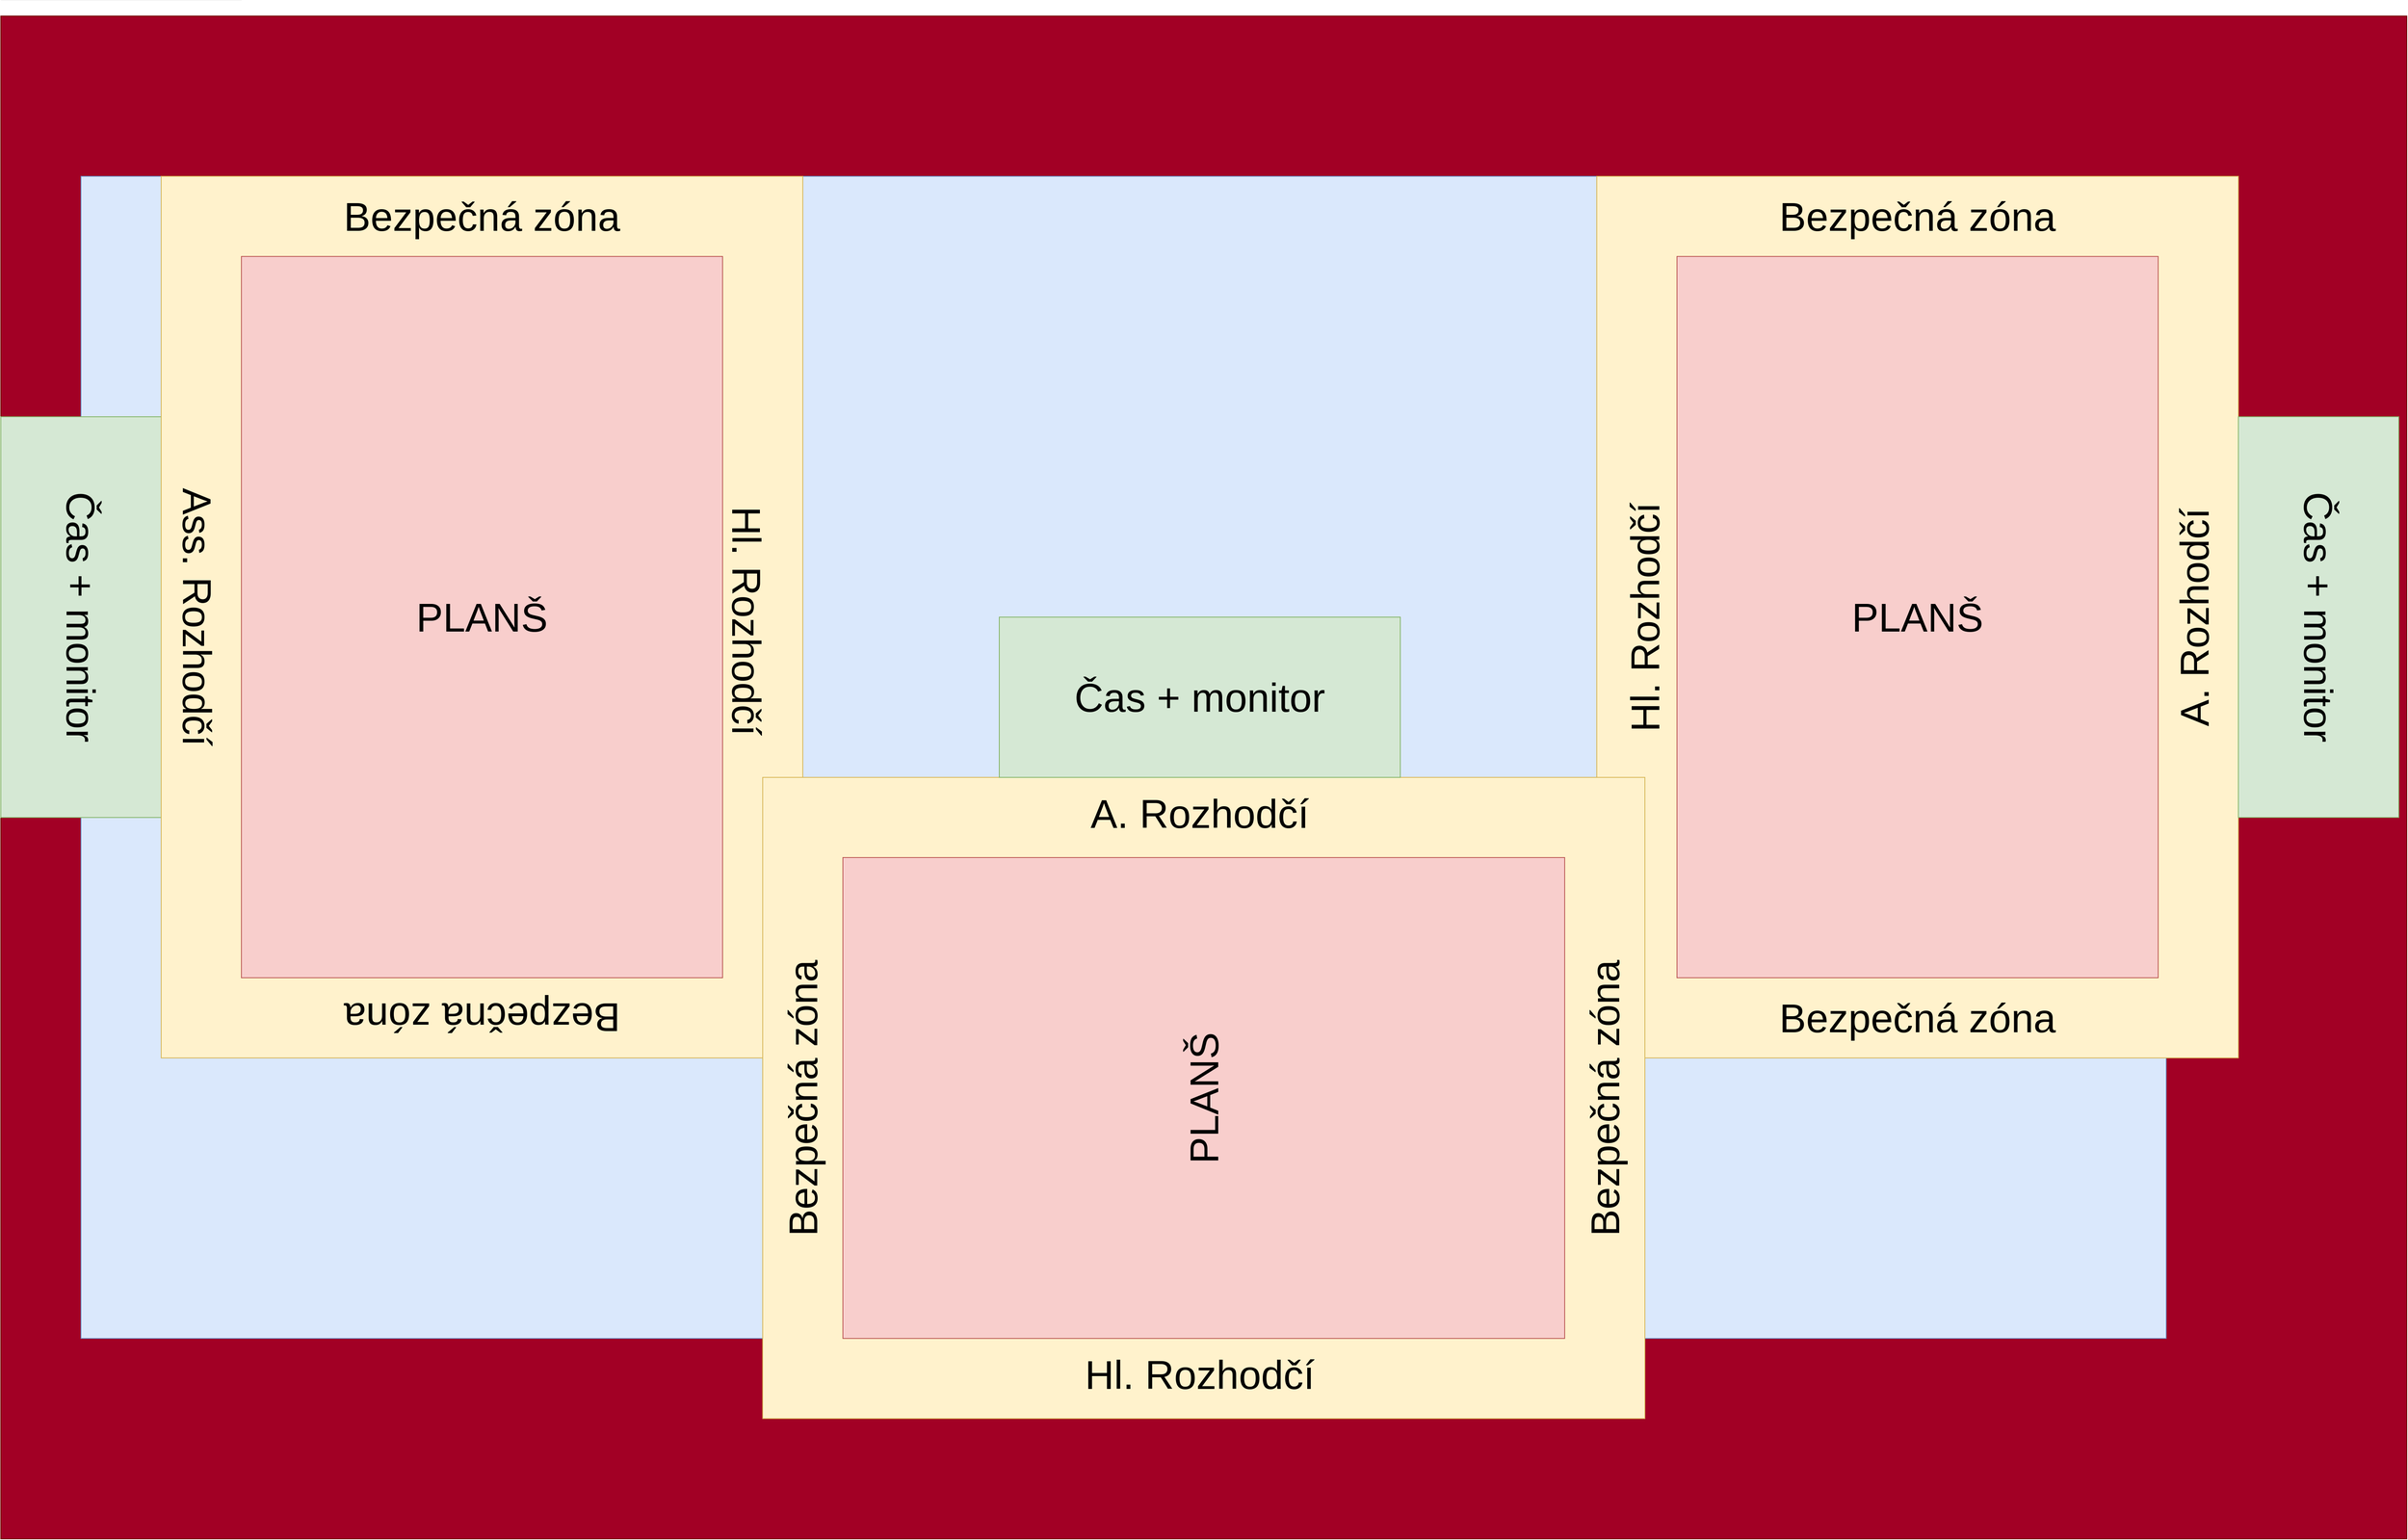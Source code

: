 <mxfile version="20.5.3" type="github">
  <diagram id="08YenDplq9UsqYFHCo5K" name="Page-1">
    <mxGraphModel dx="7110" dy="3760" grid="1" gridSize="10" guides="1" tooltips="1" connect="1" arrows="1" fold="1" page="1" pageScale="1" pageWidth="850" pageHeight="1100" math="0" shadow="0">
      <root>
        <mxCell id="0" />
        <mxCell id="1" parent="0" />
        <mxCell id="al4bqWJlzuH9806lrm2l-15" value="" style="endArrow=none;html=1;rounded=0;strokeWidth=0;jumpSize=1;fontSize=50;" edge="1" parent="1">
          <mxGeometry width="50" height="50" relative="1" as="geometry">
            <mxPoint x="570" y="240" as="sourcePoint" />
            <mxPoint x="270" y="240" as="targetPoint" />
          </mxGeometry>
        </mxCell>
        <mxCell id="lPb1vsHlnh0c0KSsLltw-51" value="" style="rounded=0;whiteSpace=wrap;html=1;fontSize=50;fillColor=#a20025;fontColor=#ffffff;strokeColor=#6F0000;" parent="1" vertex="1">
          <mxGeometry x="270" y="260" width="3000" height="1900" as="geometry" />
        </mxCell>
        <mxCell id="lPb1vsHlnh0c0KSsLltw-1" value="" style="rounded=0;whiteSpace=wrap;html=1;fillColor=#dae8fc;strokeColor=#6c8ebf;fontSize=50;" parent="1" vertex="1">
          <mxGeometry x="370" y="460" width="2600" height="1450" as="geometry" />
        </mxCell>
        <mxCell id="al4bqWJlzuH9806lrm2l-22" value="" style="group" vertex="1" connectable="0" parent="1">
          <mxGeometry x="270" y="460" width="1000" height="1100" as="geometry" />
        </mxCell>
        <mxCell id="al4bqWJlzuH9806lrm2l-20" value="&lt;font style=&quot;font-size: 50px;&quot;&gt;Čas + monitor&lt;/font&gt;" style="rounded=0;whiteSpace=wrap;html=1;rotation=90;fillColor=#d5e8d4;strokeColor=#82b366;verticalAlign=middle;fontSize=50;" vertex="1" parent="al4bqWJlzuH9806lrm2l-22">
          <mxGeometry x="-150" y="450" width="500" height="200" as="geometry" />
        </mxCell>
        <mxCell id="lPb1vsHlnh0c0KSsLltw-43" value="" style="rounded=0;whiteSpace=wrap;html=1;rotation=-180;fillColor=#fff2cc;strokeColor=#d6b656;fontSize=50;container=0;" parent="al4bqWJlzuH9806lrm2l-22" vertex="1">
          <mxGeometry x="200" width="800" height="1100" as="geometry" />
        </mxCell>
        <mxCell id="lPb1vsHlnh0c0KSsLltw-44" value="PLANŠ" style="rounded=0;whiteSpace=wrap;html=1;rotation=0;fillColor=#f8cecc;strokeColor=#b85450;fontSize=50;container=0;" parent="al4bqWJlzuH9806lrm2l-22" vertex="1">
          <mxGeometry x="300" y="100" width="600" height="900" as="geometry" />
        </mxCell>
        <mxCell id="lPb1vsHlnh0c0KSsLltw-46" value="Ass. Rozhodčí" style="text;html=1;strokeColor=none;fillColor=none;align=center;verticalAlign=middle;whiteSpace=wrap;rounded=0;rotation=-270;fontSize=50;container=0;" parent="al4bqWJlzuH9806lrm2l-22" vertex="1">
          <mxGeometry x="20" y="505" width="450" height="90" as="geometry" />
        </mxCell>
        <mxCell id="lPb1vsHlnh0c0KSsLltw-47" value="Hl. Rozhodčí" style="text;html=1;strokeColor=none;fillColor=none;align=center;verticalAlign=middle;whiteSpace=wrap;rounded=0;rotation=-270;fontSize=50;container=0;" parent="al4bqWJlzuH9806lrm2l-22" vertex="1">
          <mxGeometry x="530" y="530" width="800" height="50" as="geometry" />
        </mxCell>
        <mxCell id="lPb1vsHlnh0c0KSsLltw-49" value="Bezpečná zóna" style="text;html=1;strokeColor=none;fillColor=none;align=center;verticalAlign=middle;whiteSpace=wrap;rounded=0;fontSize=50;rotation=-180;container=0;" parent="al4bqWJlzuH9806lrm2l-22" vertex="1">
          <mxGeometry x="350" y="1000" width="500" height="100" as="geometry" />
        </mxCell>
        <mxCell id="lPb1vsHlnh0c0KSsLltw-50" value="Bezpečná zóna" style="text;html=1;strokeColor=none;fillColor=none;align=center;verticalAlign=middle;whiteSpace=wrap;rounded=0;fontSize=50;rotation=0;container=0;" parent="al4bqWJlzuH9806lrm2l-22" vertex="1">
          <mxGeometry x="350" width="500" height="100" as="geometry" />
        </mxCell>
        <mxCell id="al4bqWJlzuH9806lrm2l-23" value="" style="group" vertex="1" connectable="0" parent="1">
          <mxGeometry x="2260" y="460" width="1000" height="1100" as="geometry" />
        </mxCell>
        <mxCell id="lPb1vsHlnh0c0KSsLltw-69" value="" style="rounded=0;whiteSpace=wrap;html=1;rotation=0;fillColor=#fff2cc;strokeColor=#d6b656;fontSize=50;" parent="al4bqWJlzuH9806lrm2l-23" vertex="1">
          <mxGeometry width="800" height="1100" as="geometry" />
        </mxCell>
        <mxCell id="lPb1vsHlnh0c0KSsLltw-70" value="PLANŠ" style="rounded=0;whiteSpace=wrap;html=1;rotation=0;fillColor=#f8cecc;strokeColor=#b85450;fontSize=50;" parent="al4bqWJlzuH9806lrm2l-23" vertex="1">
          <mxGeometry x="100" y="100" width="600" height="900" as="geometry" />
        </mxCell>
        <mxCell id="lPb1vsHlnh0c0KSsLltw-71" value="&lt;font style=&quot;font-size: 50px;&quot;&gt;Čas + monitor&lt;/font&gt;" style="rounded=0;whiteSpace=wrap;html=1;rotation=90;fillColor=#d5e8d4;strokeColor=#82b366;verticalAlign=middle;fontSize=50;" parent="al4bqWJlzuH9806lrm2l-23" vertex="1">
          <mxGeometry x="650" y="450" width="500" height="200" as="geometry" />
        </mxCell>
        <mxCell id="lPb1vsHlnh0c0KSsLltw-72" value="&lt;div&gt;A. Rozhodčí&lt;/div&gt;" style="text;html=1;strokeColor=none;fillColor=none;align=center;verticalAlign=middle;whiteSpace=wrap;rounded=0;rotation=-90;fontSize=50;" parent="al4bqWJlzuH9806lrm2l-23" vertex="1">
          <mxGeometry x="520" y="515" width="450" height="70" as="geometry" />
        </mxCell>
        <mxCell id="lPb1vsHlnh0c0KSsLltw-74" value="Bezpečná zóna" style="text;html=1;strokeColor=none;fillColor=none;align=center;verticalAlign=middle;whiteSpace=wrap;rounded=0;fontSize=50;rotation=0;" parent="al4bqWJlzuH9806lrm2l-23" vertex="1">
          <mxGeometry x="150" width="500" height="100" as="geometry" />
        </mxCell>
        <mxCell id="lPb1vsHlnh0c0KSsLltw-75" value="Bezpečná zóna" style="text;html=1;strokeColor=none;fillColor=none;align=center;verticalAlign=middle;whiteSpace=wrap;rounded=0;fontSize=50;rotation=0;" parent="al4bqWJlzuH9806lrm2l-23" vertex="1">
          <mxGeometry x="150" y="1000" width="500" height="100" as="geometry" />
        </mxCell>
        <mxCell id="lPb1vsHlnh0c0KSsLltw-73" value="Hl. Rozhodčí" style="text;html=1;strokeColor=none;fillColor=none;align=center;verticalAlign=middle;whiteSpace=wrap;rounded=0;rotation=-90;fontSize=50;" parent="al4bqWJlzuH9806lrm2l-23" vertex="1">
          <mxGeometry x="-110" y="525" width="340" height="50" as="geometry" />
        </mxCell>
        <mxCell id="al4bqWJlzuH9806lrm2l-24" value="" style="group" vertex="1" connectable="0" parent="1">
          <mxGeometry x="1220" y="1010" width="1100" height="1000" as="geometry" />
        </mxCell>
        <mxCell id="lPb1vsHlnh0c0KSsLltw-54" value="" style="rounded=0;whiteSpace=wrap;html=1;rotation=-90;fillColor=#fff2cc;strokeColor=#d6b656;fontSize=50;" parent="al4bqWJlzuH9806lrm2l-24" vertex="1">
          <mxGeometry x="150" y="50" width="800" height="1100" as="geometry" />
        </mxCell>
        <mxCell id="lPb1vsHlnh0c0KSsLltw-55" value="PLANŠ" style="rounded=0;whiteSpace=wrap;html=1;rotation=-90;fillColor=#f8cecc;strokeColor=#b85450;fontSize=50;" parent="al4bqWJlzuH9806lrm2l-24" vertex="1">
          <mxGeometry x="250" y="150" width="600" height="900" as="geometry" />
        </mxCell>
        <mxCell id="lPb1vsHlnh0c0KSsLltw-56" value="&lt;font style=&quot;font-size: 50px;&quot;&gt;Čas + monitor&lt;/font&gt;" style="rounded=0;whiteSpace=wrap;html=1;rotation=0;fillColor=#d5e8d4;strokeColor=#82b366;verticalAlign=middle;fontSize=50;" parent="al4bqWJlzuH9806lrm2l-24" vertex="1">
          <mxGeometry x="295" width="500" height="200" as="geometry" />
        </mxCell>
        <mxCell id="lPb1vsHlnh0c0KSsLltw-57" value="A. Rozhodčí" style="text;html=1;strokeColor=none;fillColor=none;align=center;verticalAlign=middle;whiteSpace=wrap;rounded=0;rotation=0;fontSize=50;" parent="al4bqWJlzuH9806lrm2l-24" vertex="1">
          <mxGeometry x="320" y="200" width="450" height="90" as="geometry" />
        </mxCell>
        <mxCell id="lPb1vsHlnh0c0KSsLltw-58" value="Hl. Rozhodčí" style="text;html=1;strokeColor=none;fillColor=none;align=center;verticalAlign=middle;whiteSpace=wrap;rounded=0;rotation=0;fontSize=50;" parent="al4bqWJlzuH9806lrm2l-24" vertex="1">
          <mxGeometry x="335" y="920" width="420" height="50" as="geometry" />
        </mxCell>
        <mxCell id="lPb1vsHlnh0c0KSsLltw-60" value="Bezpečná zóna" style="text;html=1;strokeColor=none;fillColor=none;align=center;verticalAlign=middle;whiteSpace=wrap;rounded=0;fontSize=50;rotation=-90;" parent="al4bqWJlzuH9806lrm2l-24" vertex="1">
          <mxGeometry x="-200" y="550" width="500" height="100" as="geometry" />
        </mxCell>
        <mxCell id="lPb1vsHlnh0c0KSsLltw-61" value="Bezpečná zóna" style="text;html=1;strokeColor=none;fillColor=none;align=center;verticalAlign=middle;whiteSpace=wrap;rounded=0;fontSize=50;rotation=-90;" parent="al4bqWJlzuH9806lrm2l-24" vertex="1">
          <mxGeometry x="800" y="550" width="500" height="100" as="geometry" />
        </mxCell>
      </root>
    </mxGraphModel>
  </diagram>
</mxfile>
